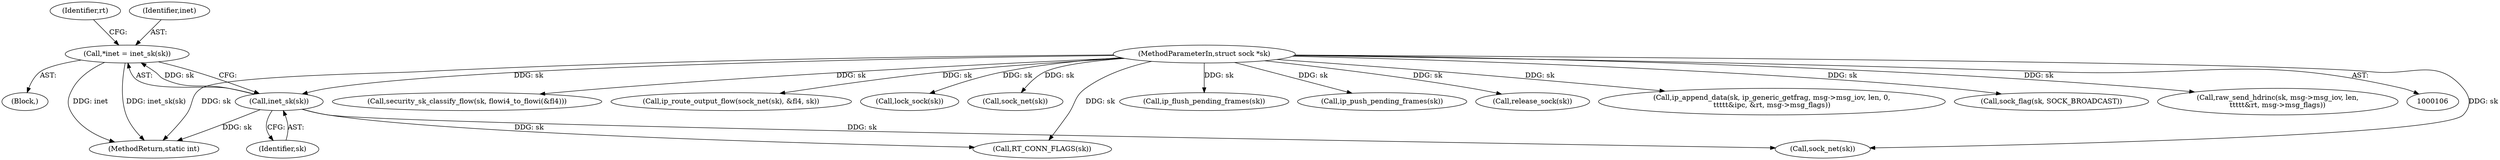 digraph "0_linux_f6d8bd051c391c1c0458a30b2a7abcd939329259_27@pointer" {
"1000113" [label="(Call,*inet = inet_sk(sk))"];
"1000115" [label="(Call,inet_sk(sk))"];
"1000108" [label="(MethodParameterIn,struct sock *sk)"];
"1000120" [label="(Identifier,rt)"];
"1000433" [label="(Call,security_sk_classify_flow(sk, flowi4_to_flowi(&fl4)))"];
"1000602" [label="(MethodReturn,static int)"];
"1000440" [label="(Call,ip_route_output_flow(sock_net(sk), &fl4, sk))"];
"1000513" [label="(Call,lock_sock(sk))"];
"1000114" [label="(Identifier,inet)"];
"1000441" [label="(Call,sock_net(sk))"];
"1000255" [label="(Call,sock_net(sk))"];
"1000115" [label="(Call,inet_sk(sk))"];
"1000534" [label="(Call,ip_flush_pending_frames(sk))"];
"1000547" [label="(Call,ip_push_pending_frames(sk))"];
"1000562" [label="(Call,release_sock(sk))"];
"1000116" [label="(Identifier,sk)"];
"1000517" [label="(Call,ip_append_data(sk, ip_generic_getfrag, msg->msg_iov, len, 0,\n\t\t\t\t\t&ipc, &rt, msg->msg_flags))"];
"1000470" [label="(Call,sock_flag(sk, SOCK_BROADCAST))"];
"1000111" [label="(Block,)"];
"1000113" [label="(Call,*inet = inet_sk(sk))"];
"1000357" [label="(Call,RT_CONN_FLAGS(sk))"];
"1000108" [label="(MethodParameterIn,struct sock *sk)"];
"1000488" [label="(Call,raw_send_hdrinc(sk, msg->msg_iov, len,\n\t\t\t\t\t&rt, msg->msg_flags))"];
"1000113" -> "1000111"  [label="AST: "];
"1000113" -> "1000115"  [label="CFG: "];
"1000114" -> "1000113"  [label="AST: "];
"1000115" -> "1000113"  [label="AST: "];
"1000120" -> "1000113"  [label="CFG: "];
"1000113" -> "1000602"  [label="DDG: inet"];
"1000113" -> "1000602"  [label="DDG: inet_sk(sk)"];
"1000115" -> "1000113"  [label="DDG: sk"];
"1000115" -> "1000116"  [label="CFG: "];
"1000116" -> "1000115"  [label="AST: "];
"1000115" -> "1000602"  [label="DDG: sk"];
"1000108" -> "1000115"  [label="DDG: sk"];
"1000115" -> "1000255"  [label="DDG: sk"];
"1000115" -> "1000357"  [label="DDG: sk"];
"1000108" -> "1000106"  [label="AST: "];
"1000108" -> "1000602"  [label="DDG: sk"];
"1000108" -> "1000255"  [label="DDG: sk"];
"1000108" -> "1000357"  [label="DDG: sk"];
"1000108" -> "1000433"  [label="DDG: sk"];
"1000108" -> "1000441"  [label="DDG: sk"];
"1000108" -> "1000440"  [label="DDG: sk"];
"1000108" -> "1000470"  [label="DDG: sk"];
"1000108" -> "1000488"  [label="DDG: sk"];
"1000108" -> "1000513"  [label="DDG: sk"];
"1000108" -> "1000517"  [label="DDG: sk"];
"1000108" -> "1000534"  [label="DDG: sk"];
"1000108" -> "1000547"  [label="DDG: sk"];
"1000108" -> "1000562"  [label="DDG: sk"];
}
